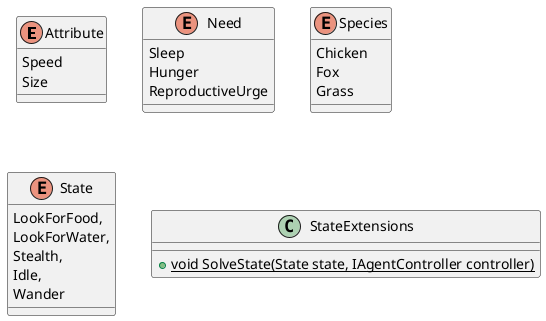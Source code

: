 @startuml
enum Attribute {
Speed
Size
}

enum Need {
Sleep
Hunger
ReproductiveUrge
}

enum Species {
Chicken
Fox
Grass
}

enum State {
    LookForFood, 
    LookForWater, 
    Stealth,
    Idle,
    Wander
}

class StateExtensions {
+{static} void SolveState(State state, IAgentController controller)
}
'note "es static" as N1
'N1 .. StateExtensions

@enduml